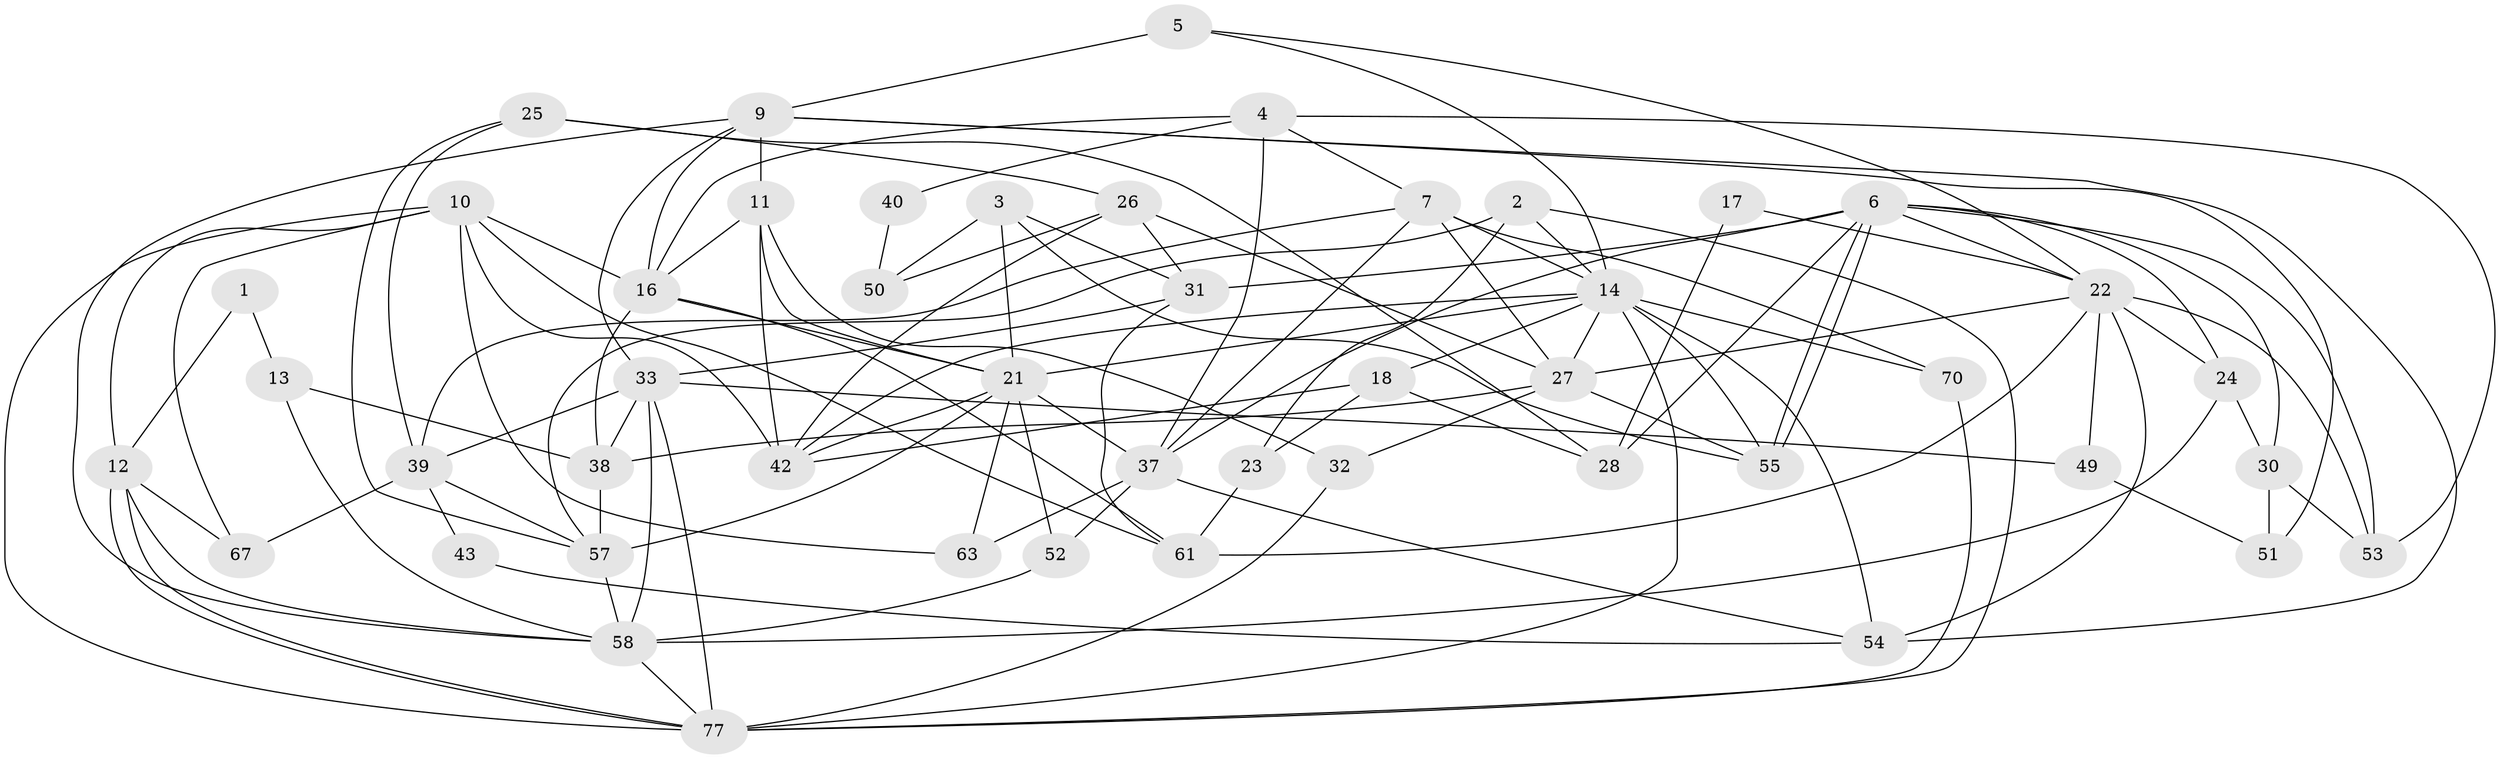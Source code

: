 // Generated by graph-tools (version 1.1) at 2025/52/02/27/25 19:52:04]
// undirected, 48 vertices, 120 edges
graph export_dot {
graph [start="1"]
  node [color=gray90,style=filled];
  1;
  2;
  3 [super="+69"];
  4 [super="+15"];
  5 [super="+8"];
  6 [super="+47"];
  7 [super="+45"];
  9 [super="+19"];
  10 [super="+71"];
  11 [super="+35"];
  12 [super="+46"];
  13;
  14 [super="+29"];
  16 [super="+76"];
  17;
  18 [super="+20"];
  21 [super="+73"];
  22 [super="+72"];
  23;
  24 [super="+41"];
  25;
  26 [super="+44"];
  27 [super="+48"];
  28 [super="+62"];
  30 [super="+56"];
  31 [super="+34"];
  32 [super="+79"];
  33 [super="+36"];
  37 [super="+74"];
  38 [super="+66"];
  39 [super="+65"];
  40;
  42 [super="+60"];
  43;
  49;
  50;
  51;
  52;
  53;
  54 [super="+64"];
  55;
  57 [super="+75"];
  58 [super="+59"];
  61 [super="+68"];
  63;
  67;
  70;
  77 [super="+78"];
  1 -- 13;
  1 -- 12;
  2 -- 57;
  2 -- 23;
  2 -- 77;
  2 -- 14;
  3 -- 55;
  3 -- 50;
  3 -- 31;
  3 -- 21;
  4 -- 40;
  4 -- 53;
  4 -- 7;
  4 -- 16;
  4 -- 37;
  5 -- 22;
  5 -- 9 [weight=2];
  5 -- 14;
  6 -- 55;
  6 -- 55;
  6 -- 28 [weight=2];
  6 -- 53;
  6 -- 31;
  6 -- 22;
  6 -- 30;
  6 -- 37;
  6 -- 24;
  7 -- 37;
  7 -- 27;
  7 -- 70;
  7 -- 39;
  7 -- 14;
  9 -- 16;
  9 -- 54;
  9 -- 58;
  9 -- 33;
  9 -- 51;
  9 -- 11 [weight=2];
  10 -- 77;
  10 -- 67;
  10 -- 61;
  10 -- 42;
  10 -- 12;
  10 -- 63;
  10 -- 16;
  11 -- 42;
  11 -- 16;
  11 -- 21;
  11 -- 32;
  12 -- 77;
  12 -- 77;
  12 -- 67;
  12 -- 58;
  13 -- 58;
  13 -- 38;
  14 -- 21;
  14 -- 42 [weight=2];
  14 -- 70;
  14 -- 77;
  14 -- 18;
  14 -- 54;
  14 -- 55;
  14 -- 27;
  16 -- 21;
  16 -- 61;
  16 -- 38;
  17 -- 22;
  17 -- 28;
  18 -- 23;
  18 -- 42;
  18 -- 28;
  21 -- 42;
  21 -- 57;
  21 -- 52;
  21 -- 63;
  21 -- 37;
  22 -- 53;
  22 -- 24;
  22 -- 54;
  22 -- 61 [weight=2];
  22 -- 49;
  22 -- 27;
  23 -- 61;
  24 -- 30;
  24 -- 58;
  25 -- 26;
  25 -- 28;
  25 -- 57;
  25 -- 39;
  26 -- 42;
  26 -- 27;
  26 -- 50;
  26 -- 31;
  27 -- 55;
  27 -- 38;
  27 -- 32;
  30 -- 51;
  30 -- 53;
  31 -- 33 [weight=2];
  31 -- 61;
  32 -- 77;
  33 -- 38;
  33 -- 49;
  33 -- 77;
  33 -- 58;
  33 -- 39;
  37 -- 52;
  37 -- 54;
  37 -- 63;
  38 -- 57 [weight=2];
  39 -- 43;
  39 -- 67;
  39 -- 57;
  40 -- 50;
  43 -- 54;
  49 -- 51;
  52 -- 58;
  57 -- 58;
  58 -- 77;
  70 -- 77;
}
